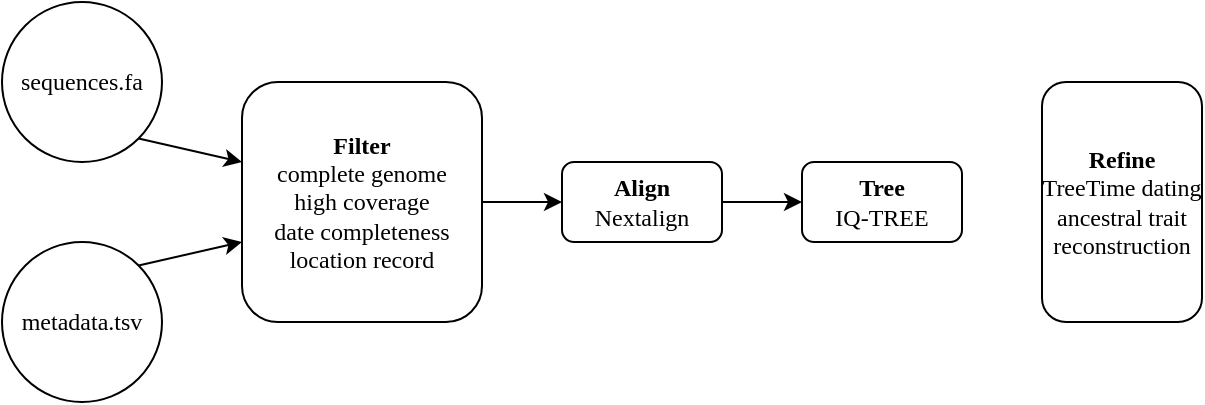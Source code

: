 <mxfile version="20.8.20" type="github">
  <diagram id="C5RBs43oDa-KdzZeNtuy" name="Page-1">
    <mxGraphModel dx="2074" dy="1187" grid="1" gridSize="10" guides="1" tooltips="1" connect="1" arrows="1" fold="1" page="1" pageScale="1" pageWidth="827" pageHeight="1169" math="0" shadow="0">
      <root>
        <mxCell id="WIyWlLk6GJQsqaUBKTNV-0" />
        <mxCell id="WIyWlLk6GJQsqaUBKTNV-1" parent="WIyWlLk6GJQsqaUBKTNV-0" />
        <mxCell id="WIyWlLk6GJQsqaUBKTNV-7" value="&lt;font face=&quot;Times New Roman&quot;&gt;&lt;b&gt;Filter&lt;/b&gt;&lt;br&gt;complete genome&lt;br&gt;high coverage&lt;br&gt;date completeness&lt;br&gt;location record&lt;/font&gt;" style="rounded=1;whiteSpace=wrap;html=1;fontSize=12;glass=0;strokeWidth=1;shadow=0;" parent="WIyWlLk6GJQsqaUBKTNV-1" vertex="1">
          <mxGeometry x="120" y="440" width="120" height="120" as="geometry" />
        </mxCell>
        <mxCell id="MmyEhBIiCTFBCLFocL1M-0" value="&lt;font face=&quot;Times New Roman&quot;&gt;sequences.fa&lt;/font&gt;" style="ellipse;whiteSpace=wrap;html=1;aspect=fixed;" vertex="1" parent="WIyWlLk6GJQsqaUBKTNV-1">
          <mxGeometry y="400" width="80" height="80" as="geometry" />
        </mxCell>
        <mxCell id="MmyEhBIiCTFBCLFocL1M-1" value="&lt;font face=&quot;Times New Roman&quot;&gt;metadata.tsv&lt;/font&gt;" style="ellipse;whiteSpace=wrap;html=1;aspect=fixed;" vertex="1" parent="WIyWlLk6GJQsqaUBKTNV-1">
          <mxGeometry y="520" width="80" height="80" as="geometry" />
        </mxCell>
        <mxCell id="MmyEhBIiCTFBCLFocL1M-3" value="" style="endArrow=classic;html=1;rounded=0;exitX=1;exitY=1;exitDx=0;exitDy=0;" edge="1" parent="WIyWlLk6GJQsqaUBKTNV-1" source="MmyEhBIiCTFBCLFocL1M-0">
          <mxGeometry width="50" height="50" relative="1" as="geometry">
            <mxPoint x="30" y="450" as="sourcePoint" />
            <mxPoint x="120" y="480" as="targetPoint" />
          </mxGeometry>
        </mxCell>
        <mxCell id="MmyEhBIiCTFBCLFocL1M-4" value="" style="endArrow=classic;html=1;rounded=0;exitX=1;exitY=0;exitDx=0;exitDy=0;" edge="1" parent="WIyWlLk6GJQsqaUBKTNV-1" source="MmyEhBIiCTFBCLFocL1M-1">
          <mxGeometry width="50" height="50" relative="1" as="geometry">
            <mxPoint x="30" y="450" as="sourcePoint" />
            <mxPoint x="120" y="520" as="targetPoint" />
          </mxGeometry>
        </mxCell>
        <mxCell id="MmyEhBIiCTFBCLFocL1M-5" value="" style="endArrow=classic;html=1;rounded=0;exitX=1;exitY=0.5;exitDx=0;exitDy=0;" edge="1" parent="WIyWlLk6GJQsqaUBKTNV-1" source="WIyWlLk6GJQsqaUBKTNV-7">
          <mxGeometry width="50" height="50" relative="1" as="geometry">
            <mxPoint x="350" y="490" as="sourcePoint" />
            <mxPoint x="280" y="500" as="targetPoint" />
          </mxGeometry>
        </mxCell>
        <mxCell id="MmyEhBIiCTFBCLFocL1M-6" value="&lt;font face=&quot;Times New Roman&quot;&gt;&lt;b&gt;Align&lt;/b&gt;&lt;br&gt;Nextalign&lt;br&gt;&lt;/font&gt;" style="rounded=1;whiteSpace=wrap;html=1;fontSize=12;glass=0;strokeWidth=1;shadow=0;" vertex="1" parent="WIyWlLk6GJQsqaUBKTNV-1">
          <mxGeometry x="280" y="480" width="80" height="40" as="geometry" />
        </mxCell>
        <mxCell id="MmyEhBIiCTFBCLFocL1M-8" value="&lt;font face=&quot;Times New Roman&quot;&gt;&lt;b&gt;Tree&lt;/b&gt;&lt;br&gt;IQ-TREE&lt;br&gt;&lt;/font&gt;" style="rounded=1;whiteSpace=wrap;html=1;fontSize=12;glass=0;strokeWidth=1;shadow=0;" vertex="1" parent="WIyWlLk6GJQsqaUBKTNV-1">
          <mxGeometry x="400" y="480" width="80" height="40" as="geometry" />
        </mxCell>
        <mxCell id="MmyEhBIiCTFBCLFocL1M-9" value="" style="endArrow=classic;html=1;rounded=0;fontFamily=Times New Roman;exitX=1;exitY=0.5;exitDx=0;exitDy=0;entryX=0;entryY=0.5;entryDx=0;entryDy=0;" edge="1" parent="WIyWlLk6GJQsqaUBKTNV-1" source="MmyEhBIiCTFBCLFocL1M-6" target="MmyEhBIiCTFBCLFocL1M-8">
          <mxGeometry width="50" height="50" relative="1" as="geometry">
            <mxPoint x="390" y="610" as="sourcePoint" />
            <mxPoint x="440" y="560" as="targetPoint" />
          </mxGeometry>
        </mxCell>
        <mxCell id="MmyEhBIiCTFBCLFocL1M-10" value="&lt;font face=&quot;Times New Roman&quot;&gt;&lt;b&gt;Refine&lt;/b&gt;&lt;br&gt;TreeTime&amp;nbsp;dating&lt;br&gt;ancestral trait reconstruction&lt;br&gt;&lt;/font&gt;" style="rounded=1;whiteSpace=wrap;html=1;fontSize=12;glass=0;strokeWidth=1;shadow=0;" vertex="1" parent="WIyWlLk6GJQsqaUBKTNV-1">
          <mxGeometry x="520" y="440" width="80" height="120" as="geometry" />
        </mxCell>
      </root>
    </mxGraphModel>
  </diagram>
</mxfile>
